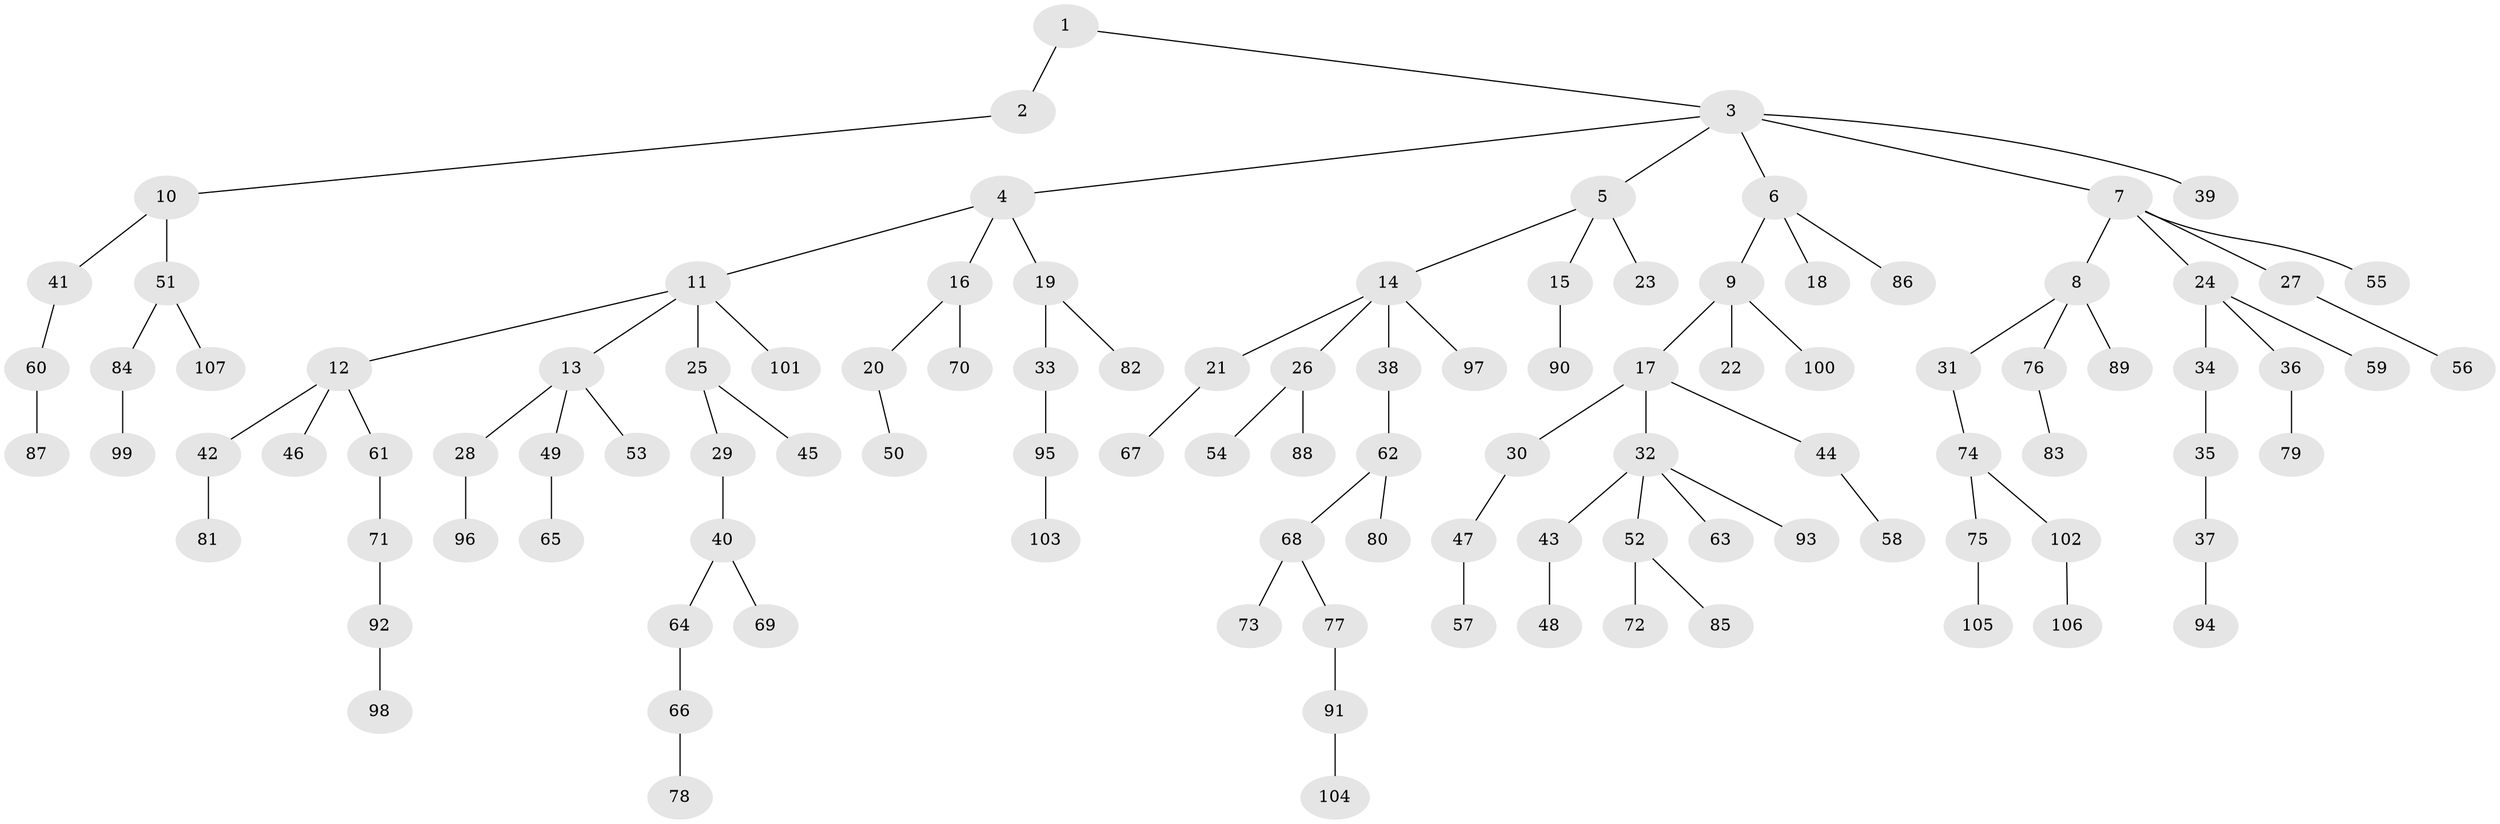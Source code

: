 // coarse degree distribution, {2: 0.2641509433962264, 1: 0.7169811320754716, 38: 0.018867924528301886}
// Generated by graph-tools (version 1.1) at 2025/56/03/04/25 21:56:22]
// undirected, 107 vertices, 106 edges
graph export_dot {
graph [start="1"]
  node [color=gray90,style=filled];
  1;
  2;
  3;
  4;
  5;
  6;
  7;
  8;
  9;
  10;
  11;
  12;
  13;
  14;
  15;
  16;
  17;
  18;
  19;
  20;
  21;
  22;
  23;
  24;
  25;
  26;
  27;
  28;
  29;
  30;
  31;
  32;
  33;
  34;
  35;
  36;
  37;
  38;
  39;
  40;
  41;
  42;
  43;
  44;
  45;
  46;
  47;
  48;
  49;
  50;
  51;
  52;
  53;
  54;
  55;
  56;
  57;
  58;
  59;
  60;
  61;
  62;
  63;
  64;
  65;
  66;
  67;
  68;
  69;
  70;
  71;
  72;
  73;
  74;
  75;
  76;
  77;
  78;
  79;
  80;
  81;
  82;
  83;
  84;
  85;
  86;
  87;
  88;
  89;
  90;
  91;
  92;
  93;
  94;
  95;
  96;
  97;
  98;
  99;
  100;
  101;
  102;
  103;
  104;
  105;
  106;
  107;
  1 -- 2;
  1 -- 3;
  2 -- 10;
  3 -- 4;
  3 -- 5;
  3 -- 6;
  3 -- 7;
  3 -- 39;
  4 -- 11;
  4 -- 16;
  4 -- 19;
  5 -- 14;
  5 -- 15;
  5 -- 23;
  6 -- 9;
  6 -- 18;
  6 -- 86;
  7 -- 8;
  7 -- 24;
  7 -- 27;
  7 -- 55;
  8 -- 31;
  8 -- 76;
  8 -- 89;
  9 -- 17;
  9 -- 22;
  9 -- 100;
  10 -- 41;
  10 -- 51;
  11 -- 12;
  11 -- 13;
  11 -- 25;
  11 -- 101;
  12 -- 42;
  12 -- 46;
  12 -- 61;
  13 -- 28;
  13 -- 49;
  13 -- 53;
  14 -- 21;
  14 -- 26;
  14 -- 38;
  14 -- 97;
  15 -- 90;
  16 -- 20;
  16 -- 70;
  17 -- 30;
  17 -- 32;
  17 -- 44;
  19 -- 33;
  19 -- 82;
  20 -- 50;
  21 -- 67;
  24 -- 34;
  24 -- 36;
  24 -- 59;
  25 -- 29;
  25 -- 45;
  26 -- 54;
  26 -- 88;
  27 -- 56;
  28 -- 96;
  29 -- 40;
  30 -- 47;
  31 -- 74;
  32 -- 43;
  32 -- 52;
  32 -- 63;
  32 -- 93;
  33 -- 95;
  34 -- 35;
  35 -- 37;
  36 -- 79;
  37 -- 94;
  38 -- 62;
  40 -- 64;
  40 -- 69;
  41 -- 60;
  42 -- 81;
  43 -- 48;
  44 -- 58;
  47 -- 57;
  49 -- 65;
  51 -- 84;
  51 -- 107;
  52 -- 72;
  52 -- 85;
  60 -- 87;
  61 -- 71;
  62 -- 68;
  62 -- 80;
  64 -- 66;
  66 -- 78;
  68 -- 73;
  68 -- 77;
  71 -- 92;
  74 -- 75;
  74 -- 102;
  75 -- 105;
  76 -- 83;
  77 -- 91;
  84 -- 99;
  91 -- 104;
  92 -- 98;
  95 -- 103;
  102 -- 106;
}
